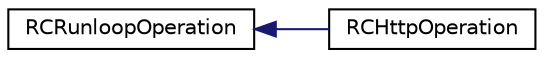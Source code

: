 digraph G
{
  edge [fontname="Helvetica",fontsize="10",labelfontname="Helvetica",labelfontsize="10"];
  node [fontname="Helvetica",fontsize="10",shape=record];
  rankdir="LR";
  Node1 [label="RCRunloopOperation",height=0.2,width=0.4,color="black", fillcolor="white", style="filled",URL="$interface_r_c_runloop_operation.html"];
  Node1 -> Node2 [dir="back",color="midnightblue",fontsize="10",style="solid",fontname="Helvetica"];
  Node2 [label="RCHttpOperation",height=0.2,width=0.4,color="black", fillcolor="white", style="filled",URL="$interface_r_c_http_operation.html",tooltip="　HTTP通信Operationクラス NSOperationのサブクラス"];
}

